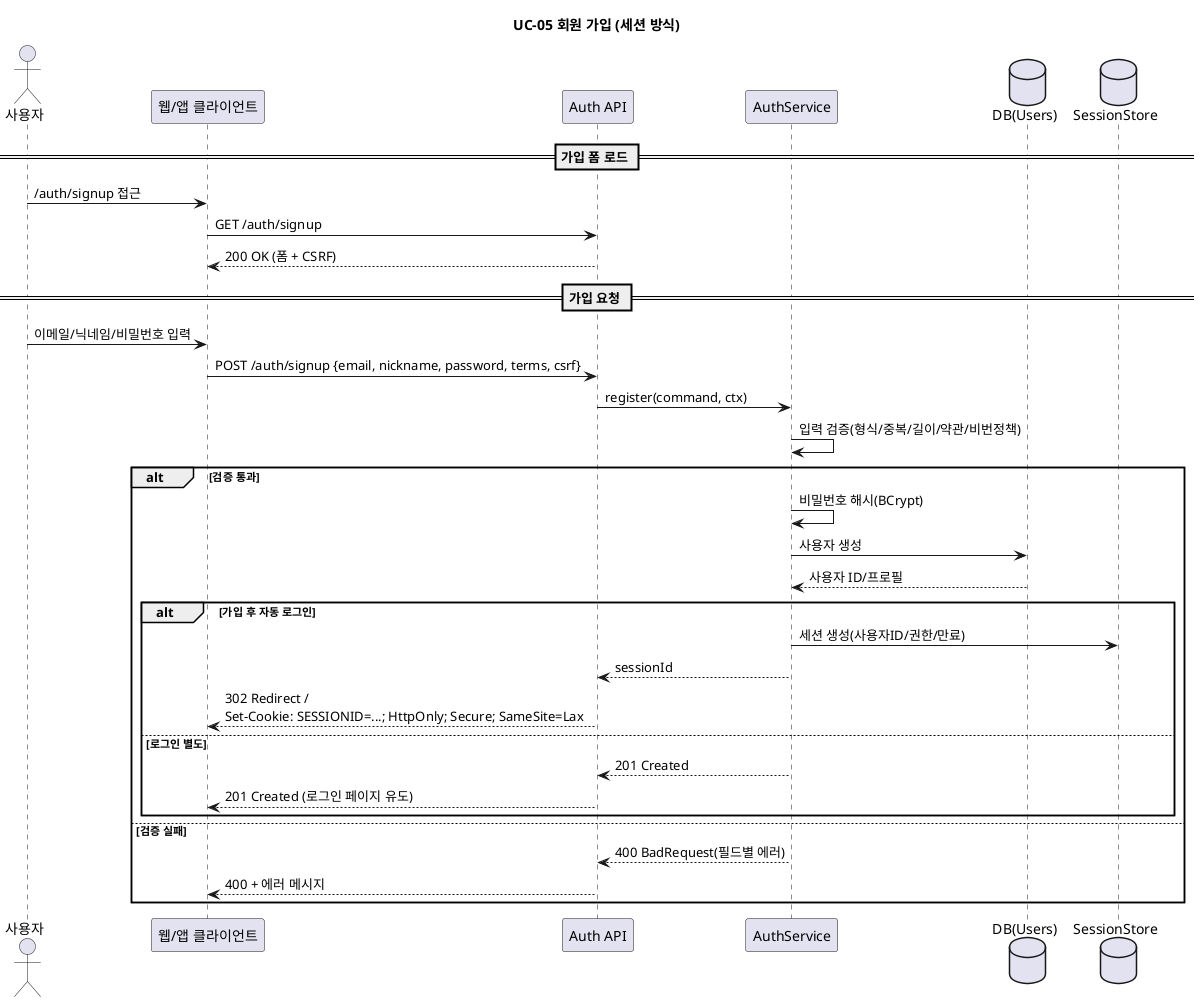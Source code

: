 @startuml
title UC-05 회원 가입 (세션 방식)

actor 사용자 as User
participant "웹/앱 클라이언트" as Client
participant "Auth API" as API
participant "AuthService" as Svc
database "DB(Users)" as DB
database "SessionStore" as SS

== 가입 폼 로드 ==
User -> Client : /auth/signup 접근
Client -> API : GET /auth/signup
API --> Client : 200 OK (폼 + CSRF)

== 가입 요청 ==
User -> Client : 이메일/닉네임/비밀번호 입력
Client -> API : POST /auth/signup {email, nickname, password, terms, csrf}

API -> Svc : register(command, ctx)
Svc -> Svc : 입력 검증(형식/중복/길이/약관/비번정책)
alt 검증 통과
  Svc -> Svc : 비밀번호 해시(BCrypt)
  Svc -> DB : 사용자 생성
  DB --> Svc : 사용자 ID/프로필
  alt 가입 후 자동 로그인
    Svc -> SS : 세션 생성(사용자ID/권한/만료)
    Svc --> API : sessionId
    API --> Client : 302 Redirect / \nSet-Cookie: SESSIONID=...; HttpOnly; Secure; SameSite=Lax
  else 로그인 별도
    Svc --> API : 201 Created
    API --> Client : 201 Created (로그인 페이지 유도)
  end
else 검증 실패
  Svc --> API : 400 BadRequest(필드별 에러)
  API --> Client : 400 + 에러 메시지
end
@enduml
